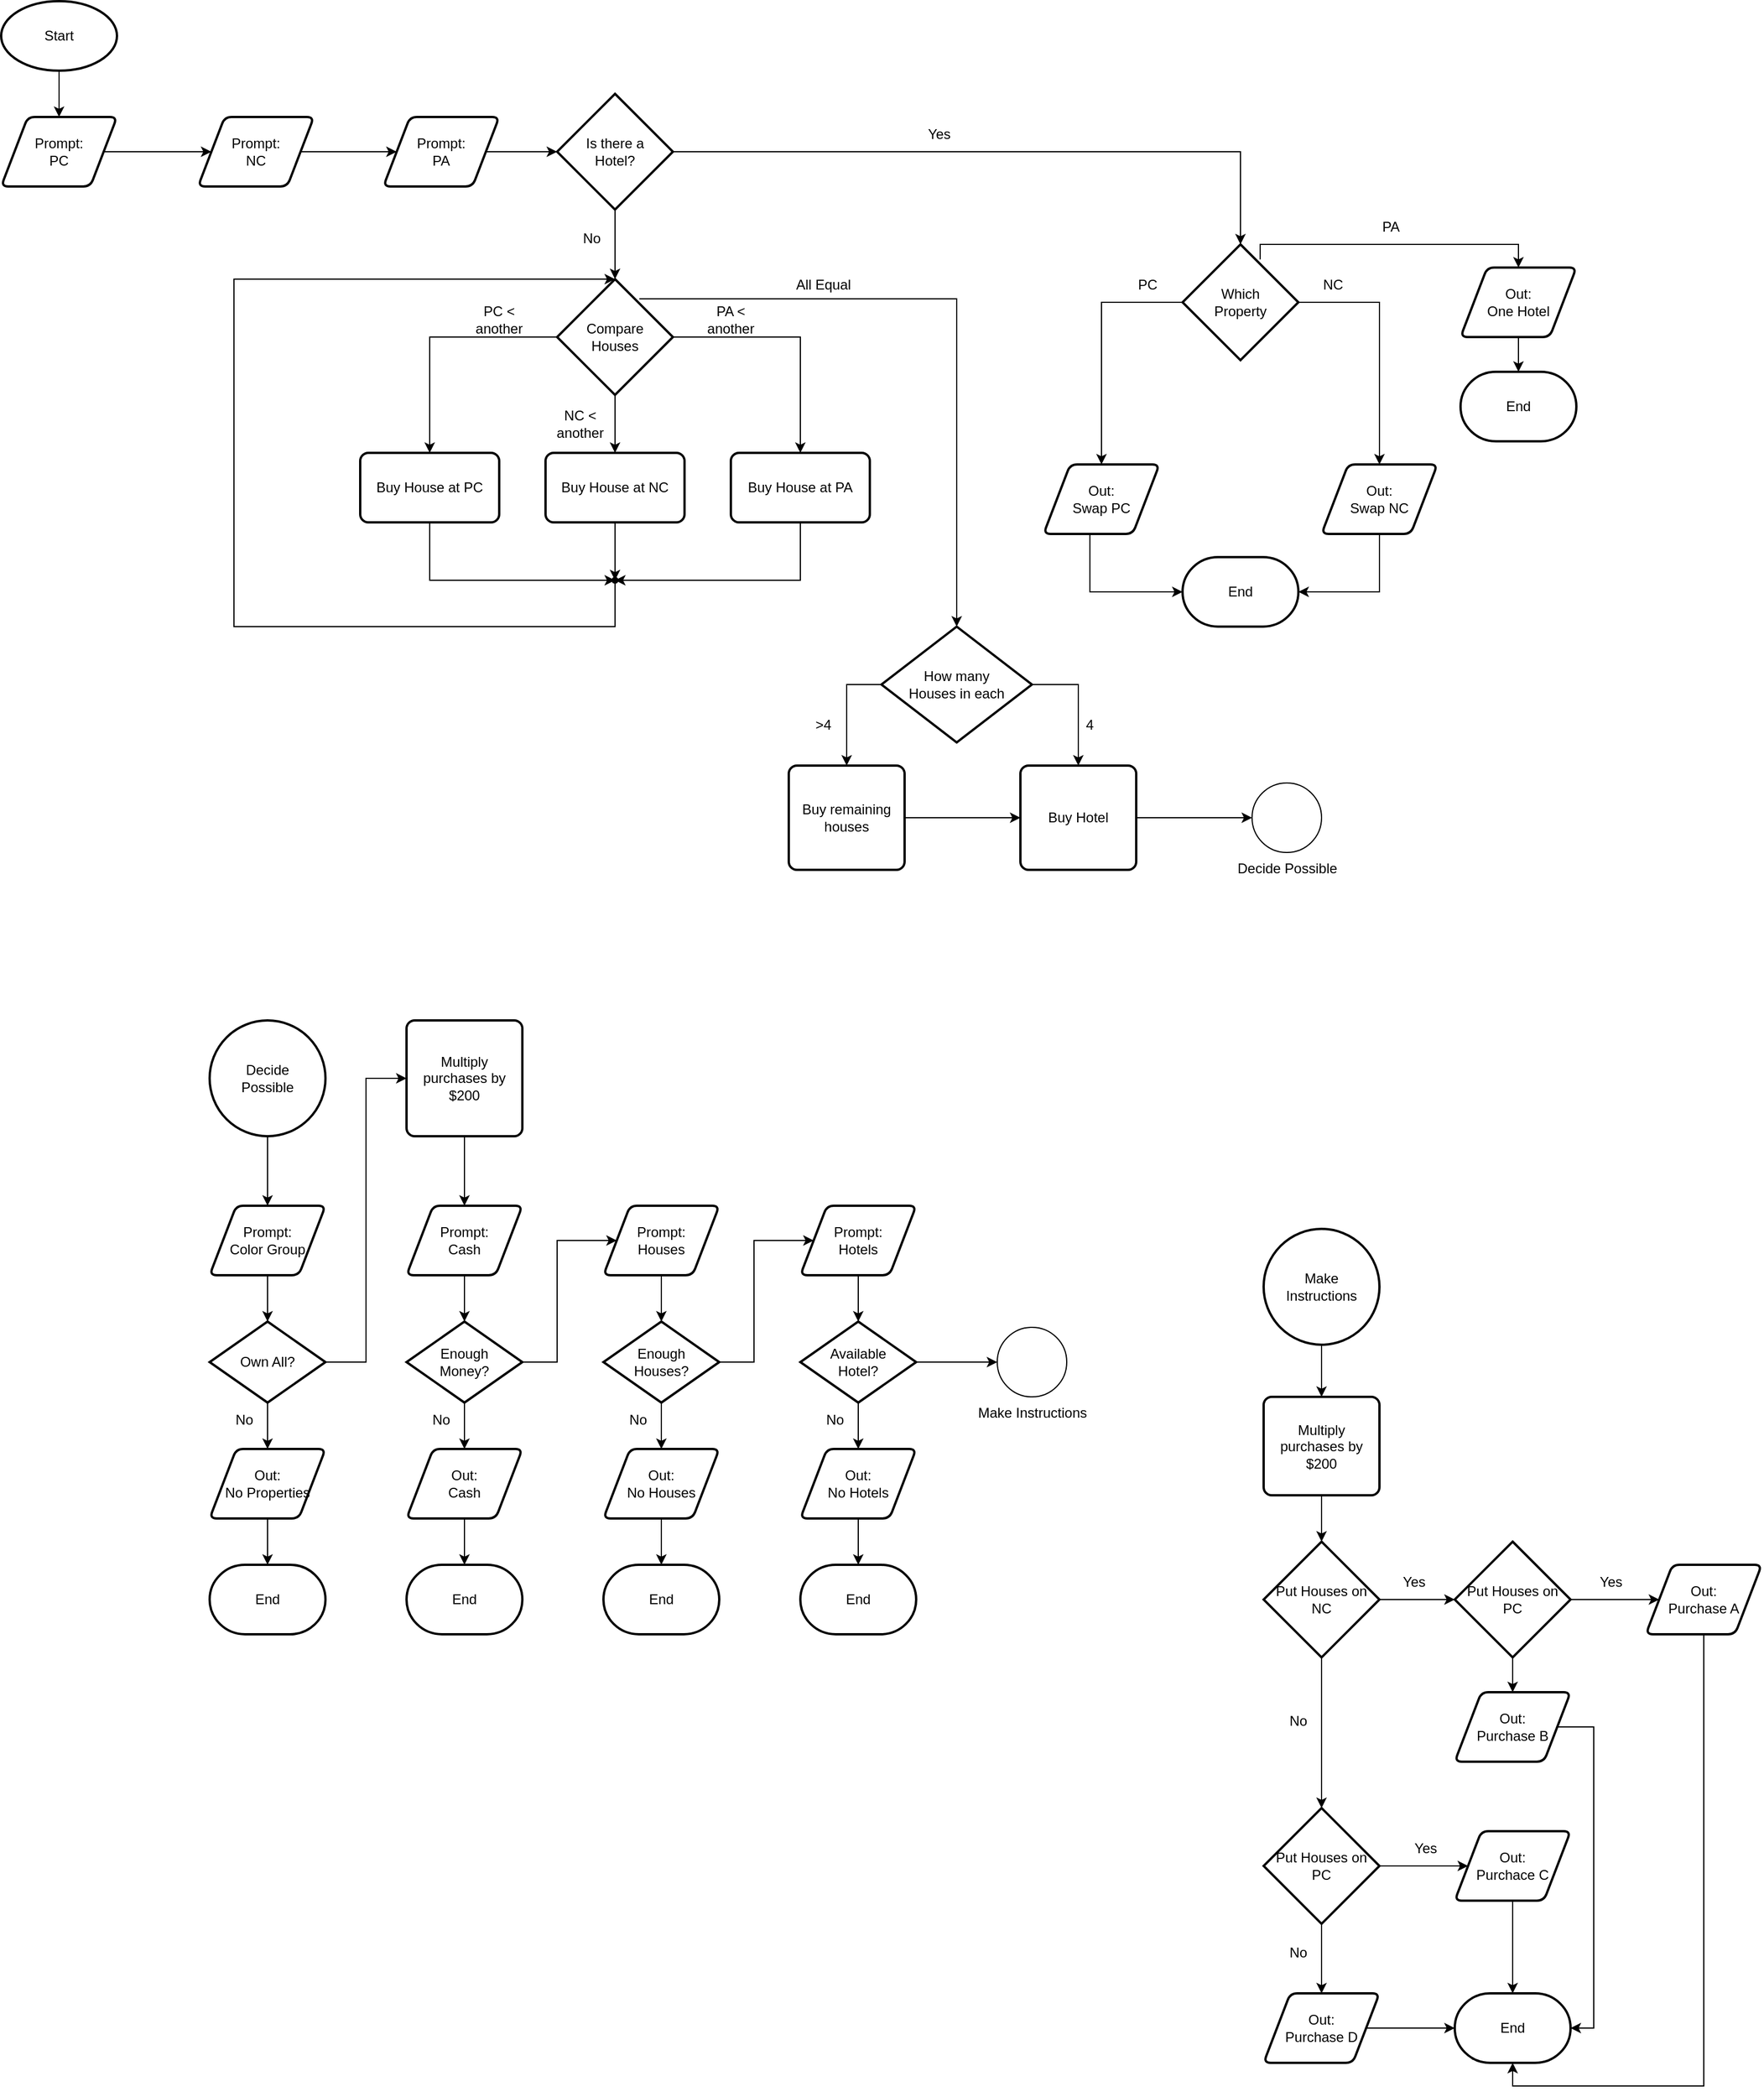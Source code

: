 <mxfile version="24.2.5" type="device">
  <diagram name="Page-1" id="NmeD6TkkV2N2jn2793JM">
    <mxGraphModel dx="1333" dy="1180" grid="1" gridSize="10" guides="1" tooltips="1" connect="1" arrows="1" fold="1" page="0" pageScale="1" pageWidth="850" pageHeight="1100" math="0" shadow="0">
      <root>
        <mxCell id="0" />
        <mxCell id="1" parent="0" />
        <mxCell id="Yyy68_MNwCi0lahhT2du-63" value="End" style="strokeWidth=2;html=1;shape=mxgraph.flowchart.terminator;whiteSpace=wrap;" vertex="1" parent="1">
          <mxGeometry x="360" y="1300" width="100" height="60" as="geometry" />
        </mxCell>
        <mxCell id="Yyy68_MNwCi0lahhT2du-65" value="" style="edgeStyle=orthogonalEdgeStyle;rounded=0;orthogonalLoop=1;jettySize=auto;html=1;" edge="1" parent="1" source="Yyy68_MNwCi0lahhT2du-64" target="Yyy68_MNwCi0lahhT2du-63">
          <mxGeometry relative="1" as="geometry" />
        </mxCell>
        <mxCell id="Yyy68_MNwCi0lahhT2du-64" value="Out:&lt;div&gt;Cash&lt;/div&gt;" style="shape=parallelogram;html=1;strokeWidth=2;perimeter=parallelogramPerimeter;whiteSpace=wrap;rounded=1;arcSize=12;size=0.23;" vertex="1" parent="1">
          <mxGeometry x="360" y="1200" width="100" height="60" as="geometry" />
        </mxCell>
        <mxCell id="Yyy68_MNwCi0lahhT2du-67" value="" style="edgeStyle=orthogonalEdgeStyle;rounded=0;orthogonalLoop=1;jettySize=auto;html=1;" edge="1" parent="1" source="Yyy68_MNwCi0lahhT2du-66" target="Yyy68_MNwCi0lahhT2du-64">
          <mxGeometry relative="1" as="geometry" />
        </mxCell>
        <mxCell id="Yyy68_MNwCi0lahhT2du-176" value="" style="edgeStyle=orthogonalEdgeStyle;rounded=0;orthogonalLoop=1;jettySize=auto;html=1;entryX=0;entryY=0.5;entryDx=0;entryDy=0;" edge="1" parent="1" source="Yyy68_MNwCi0lahhT2du-66" target="Yyy68_MNwCi0lahhT2du-75">
          <mxGeometry relative="1" as="geometry">
            <Array as="points">
              <mxPoint x="490" y="1125" />
              <mxPoint x="490" y="1020" />
            </Array>
          </mxGeometry>
        </mxCell>
        <mxCell id="Yyy68_MNwCi0lahhT2du-66" value="Enough&lt;div&gt;Money?&lt;/div&gt;" style="strokeWidth=2;html=1;shape=mxgraph.flowchart.decision;whiteSpace=wrap;" vertex="1" parent="1">
          <mxGeometry x="360" y="1090" width="100" height="70" as="geometry" />
        </mxCell>
        <mxCell id="Yyy68_MNwCi0lahhT2du-69" value="" style="edgeStyle=orthogonalEdgeStyle;rounded=0;orthogonalLoop=1;jettySize=auto;html=1;" edge="1" parent="1" source="Yyy68_MNwCi0lahhT2du-68" target="Yyy68_MNwCi0lahhT2du-66">
          <mxGeometry relative="1" as="geometry" />
        </mxCell>
        <mxCell id="Yyy68_MNwCi0lahhT2du-68" value="Prompt:&lt;div&gt;Cash&lt;/div&gt;" style="shape=parallelogram;html=1;strokeWidth=2;perimeter=parallelogramPerimeter;whiteSpace=wrap;rounded=1;arcSize=12;size=0.23;" vertex="1" parent="1">
          <mxGeometry x="360" y="990" width="100" height="60" as="geometry" />
        </mxCell>
        <mxCell id="Yyy68_MNwCi0lahhT2du-70" value="End" style="strokeWidth=2;html=1;shape=mxgraph.flowchart.terminator;whiteSpace=wrap;" vertex="1" parent="1">
          <mxGeometry x="530" y="1300" width="100" height="60" as="geometry" />
        </mxCell>
        <mxCell id="Yyy68_MNwCi0lahhT2du-72" value="" style="edgeStyle=orthogonalEdgeStyle;rounded=0;orthogonalLoop=1;jettySize=auto;html=1;" edge="1" parent="1" source="Yyy68_MNwCi0lahhT2du-71" target="Yyy68_MNwCi0lahhT2du-70">
          <mxGeometry relative="1" as="geometry" />
        </mxCell>
        <mxCell id="Yyy68_MNwCi0lahhT2du-71" value="Out:&lt;div&gt;No Houses&lt;/div&gt;" style="shape=parallelogram;html=1;strokeWidth=2;perimeter=parallelogramPerimeter;whiteSpace=wrap;rounded=1;arcSize=12;size=0.23;" vertex="1" parent="1">
          <mxGeometry x="530" y="1200" width="100" height="60" as="geometry" />
        </mxCell>
        <mxCell id="Yyy68_MNwCi0lahhT2du-74" value="" style="edgeStyle=orthogonalEdgeStyle;rounded=0;orthogonalLoop=1;jettySize=auto;html=1;" edge="1" parent="1" source="Yyy68_MNwCi0lahhT2du-73" target="Yyy68_MNwCi0lahhT2du-71">
          <mxGeometry relative="1" as="geometry" />
        </mxCell>
        <mxCell id="Yyy68_MNwCi0lahhT2du-177" value="" style="edgeStyle=orthogonalEdgeStyle;rounded=0;orthogonalLoop=1;jettySize=auto;html=1;entryX=0;entryY=0.5;entryDx=0;entryDy=0;" edge="1" parent="1" source="Yyy68_MNwCi0lahhT2du-73" target="Yyy68_MNwCi0lahhT2du-82">
          <mxGeometry relative="1" as="geometry">
            <Array as="points">
              <mxPoint x="660" y="1125" />
              <mxPoint x="660" y="1020" />
            </Array>
          </mxGeometry>
        </mxCell>
        <mxCell id="Yyy68_MNwCi0lahhT2du-73" value="Enough&lt;div&gt;Houses?&lt;/div&gt;" style="strokeWidth=2;html=1;shape=mxgraph.flowchart.decision;whiteSpace=wrap;" vertex="1" parent="1">
          <mxGeometry x="530" y="1090" width="100" height="70" as="geometry" />
        </mxCell>
        <mxCell id="Yyy68_MNwCi0lahhT2du-76" value="" style="edgeStyle=orthogonalEdgeStyle;rounded=0;orthogonalLoop=1;jettySize=auto;html=1;" edge="1" parent="1" source="Yyy68_MNwCi0lahhT2du-75" target="Yyy68_MNwCi0lahhT2du-73">
          <mxGeometry relative="1" as="geometry" />
        </mxCell>
        <mxCell id="Yyy68_MNwCi0lahhT2du-75" value="Prompt:&lt;div&gt;Houses&lt;/div&gt;" style="shape=parallelogram;html=1;strokeWidth=2;perimeter=parallelogramPerimeter;whiteSpace=wrap;rounded=1;arcSize=12;size=0.23;" vertex="1" parent="1">
          <mxGeometry x="530" y="990" width="100" height="60" as="geometry" />
        </mxCell>
        <mxCell id="Yyy68_MNwCi0lahhT2du-77" value="End" style="strokeWidth=2;html=1;shape=mxgraph.flowchart.terminator;whiteSpace=wrap;" vertex="1" parent="1">
          <mxGeometry x="700" y="1300" width="100" height="60" as="geometry" />
        </mxCell>
        <mxCell id="Yyy68_MNwCi0lahhT2du-79" value="" style="edgeStyle=orthogonalEdgeStyle;rounded=0;orthogonalLoop=1;jettySize=auto;html=1;" edge="1" parent="1" source="Yyy68_MNwCi0lahhT2du-78" target="Yyy68_MNwCi0lahhT2du-77">
          <mxGeometry relative="1" as="geometry" />
        </mxCell>
        <mxCell id="Yyy68_MNwCi0lahhT2du-78" value="Out:&lt;div&gt;No Hotels&lt;/div&gt;" style="shape=parallelogram;html=1;strokeWidth=2;perimeter=parallelogramPerimeter;whiteSpace=wrap;rounded=1;arcSize=12;size=0.23;" vertex="1" parent="1">
          <mxGeometry x="700" y="1200" width="100" height="60" as="geometry" />
        </mxCell>
        <mxCell id="Yyy68_MNwCi0lahhT2du-81" value="" style="edgeStyle=orthogonalEdgeStyle;rounded=0;orthogonalLoop=1;jettySize=auto;html=1;" edge="1" parent="1" source="Yyy68_MNwCi0lahhT2du-80" target="Yyy68_MNwCi0lahhT2du-78">
          <mxGeometry relative="1" as="geometry" />
        </mxCell>
        <mxCell id="Yyy68_MNwCi0lahhT2du-180" value="" style="edgeStyle=orthogonalEdgeStyle;rounded=0;orthogonalLoop=1;jettySize=auto;html=1;entryX=0;entryY=0.5;entryDx=0;entryDy=0;entryPerimeter=0;" edge="1" parent="1" source="Yyy68_MNwCi0lahhT2du-80" target="Yyy68_MNwCi0lahhT2du-181">
          <mxGeometry relative="1" as="geometry">
            <mxPoint x="880" y="1125" as="targetPoint" />
          </mxGeometry>
        </mxCell>
        <mxCell id="Yyy68_MNwCi0lahhT2du-80" value="Available&lt;div&gt;Hotel?&lt;/div&gt;" style="strokeWidth=2;html=1;shape=mxgraph.flowchart.decision;whiteSpace=wrap;" vertex="1" parent="1">
          <mxGeometry x="700" y="1090" width="100" height="70" as="geometry" />
        </mxCell>
        <mxCell id="Yyy68_MNwCi0lahhT2du-83" value="" style="edgeStyle=orthogonalEdgeStyle;rounded=0;orthogonalLoop=1;jettySize=auto;html=1;" edge="1" parent="1" source="Yyy68_MNwCi0lahhT2du-82" target="Yyy68_MNwCi0lahhT2du-80">
          <mxGeometry relative="1" as="geometry" />
        </mxCell>
        <mxCell id="Yyy68_MNwCi0lahhT2du-82" value="Prompt:&lt;div&gt;Hotels&lt;/div&gt;" style="shape=parallelogram;html=1;strokeWidth=2;perimeter=parallelogramPerimeter;whiteSpace=wrap;rounded=1;arcSize=12;size=0.23;" vertex="1" parent="1">
          <mxGeometry x="700" y="990" width="100" height="60" as="geometry" />
        </mxCell>
        <mxCell id="Yyy68_MNwCi0lahhT2du-88" value="" style="edgeStyle=orthogonalEdgeStyle;rounded=0;orthogonalLoop=1;jettySize=auto;html=1;" edge="1" parent="1" source="Yyy68_MNwCi0lahhT2du-84" target="Yyy68_MNwCi0lahhT2du-85">
          <mxGeometry relative="1" as="geometry" />
        </mxCell>
        <mxCell id="Yyy68_MNwCi0lahhT2du-84" value="Prompt:&lt;div&gt;PC&lt;/div&gt;" style="shape=parallelogram;html=1;strokeWidth=2;perimeter=parallelogramPerimeter;whiteSpace=wrap;rounded=1;arcSize=12;size=0.23;" vertex="1" parent="1">
          <mxGeometry x="10" y="50" width="100" height="60" as="geometry" />
        </mxCell>
        <mxCell id="Yyy68_MNwCi0lahhT2du-89" value="" style="edgeStyle=orthogonalEdgeStyle;rounded=0;orthogonalLoop=1;jettySize=auto;html=1;" edge="1" parent="1" source="Yyy68_MNwCi0lahhT2du-85" target="Yyy68_MNwCi0lahhT2du-86">
          <mxGeometry relative="1" as="geometry" />
        </mxCell>
        <mxCell id="Yyy68_MNwCi0lahhT2du-85" value="Prompt:&lt;div&gt;NC&lt;/div&gt;" style="shape=parallelogram;html=1;strokeWidth=2;perimeter=parallelogramPerimeter;whiteSpace=wrap;rounded=1;arcSize=12;size=0.23;" vertex="1" parent="1">
          <mxGeometry x="180" y="50" width="100" height="60" as="geometry" />
        </mxCell>
        <mxCell id="Yyy68_MNwCi0lahhT2du-133" value="" style="edgeStyle=orthogonalEdgeStyle;rounded=0;orthogonalLoop=1;jettySize=auto;html=1;" edge="1" parent="1" source="Yyy68_MNwCi0lahhT2du-86" target="Yyy68_MNwCi0lahhT2du-132">
          <mxGeometry relative="1" as="geometry" />
        </mxCell>
        <mxCell id="Yyy68_MNwCi0lahhT2du-86" value="Prompt:&lt;div&gt;PA&lt;/div&gt;" style="shape=parallelogram;html=1;strokeWidth=2;perimeter=parallelogramPerimeter;whiteSpace=wrap;rounded=1;arcSize=12;size=0.23;" vertex="1" parent="1">
          <mxGeometry x="340" y="50" width="100" height="60" as="geometry" />
        </mxCell>
        <mxCell id="Yyy68_MNwCi0lahhT2du-96" value="" style="edgeStyle=orthogonalEdgeStyle;rounded=0;orthogonalLoop=1;jettySize=auto;html=1;" edge="1" parent="1" source="Yyy68_MNwCi0lahhT2du-87" target="Yyy68_MNwCi0lahhT2du-91">
          <mxGeometry relative="1" as="geometry" />
        </mxCell>
        <mxCell id="Yyy68_MNwCi0lahhT2du-97" value="" style="edgeStyle=orthogonalEdgeStyle;rounded=0;orthogonalLoop=1;jettySize=auto;html=1;" edge="1" parent="1" source="Yyy68_MNwCi0lahhT2du-87" target="Yyy68_MNwCi0lahhT2du-95">
          <mxGeometry relative="1" as="geometry" />
        </mxCell>
        <mxCell id="Yyy68_MNwCi0lahhT2du-98" value="" style="edgeStyle=orthogonalEdgeStyle;rounded=0;orthogonalLoop=1;jettySize=auto;html=1;" edge="1" parent="1" source="Yyy68_MNwCi0lahhT2du-87" target="Yyy68_MNwCi0lahhT2du-94">
          <mxGeometry relative="1" as="geometry" />
        </mxCell>
        <mxCell id="Yyy68_MNwCi0lahhT2du-87" value="Compare&lt;div&gt;Houses&lt;/div&gt;" style="strokeWidth=2;html=1;shape=mxgraph.flowchart.decision;whiteSpace=wrap;" vertex="1" parent="1">
          <mxGeometry x="490" y="190" width="100" height="100" as="geometry" />
        </mxCell>
        <mxCell id="Yyy68_MNwCi0lahhT2du-103" value="" style="edgeStyle=orthogonalEdgeStyle;rounded=0;orthogonalLoop=1;jettySize=auto;html=1;entryX=0.25;entryY=0.55;entryDx=0;entryDy=0;entryPerimeter=0;" edge="1" parent="1" source="Yyy68_MNwCi0lahhT2du-91" target="Yyy68_MNwCi0lahhT2du-160">
          <mxGeometry relative="1" as="geometry">
            <mxPoint x="540" y="500" as="targetPoint" />
            <Array as="points">
              <mxPoint x="380" y="450" />
            </Array>
          </mxGeometry>
        </mxCell>
        <mxCell id="Yyy68_MNwCi0lahhT2du-91" value="Buy House at PC" style="rounded=1;whiteSpace=wrap;html=1;absoluteArcSize=1;arcSize=14;strokeWidth=2;" vertex="1" parent="1">
          <mxGeometry x="320" y="340" width="120" height="60" as="geometry" />
        </mxCell>
        <mxCell id="Yyy68_MNwCi0lahhT2du-104" value="" style="edgeStyle=orthogonalEdgeStyle;rounded=0;orthogonalLoop=1;jettySize=auto;html=1;entryX=0.5;entryY=0.7;entryDx=0;entryDy=0;entryPerimeter=0;" edge="1" parent="1" source="Yyy68_MNwCi0lahhT2du-94" target="Yyy68_MNwCi0lahhT2du-160">
          <mxGeometry relative="1" as="geometry">
            <mxPoint x="540" y="500" as="targetPoint" />
          </mxGeometry>
        </mxCell>
        <mxCell id="Yyy68_MNwCi0lahhT2du-94" value="Buy House at NC" style="rounded=1;whiteSpace=wrap;html=1;absoluteArcSize=1;arcSize=14;strokeWidth=2;" vertex="1" parent="1">
          <mxGeometry x="480" y="340" width="120" height="60" as="geometry" />
        </mxCell>
        <mxCell id="Yyy68_MNwCi0lahhT2du-105" value="" style="edgeStyle=orthogonalEdgeStyle;rounded=0;orthogonalLoop=1;jettySize=auto;html=1;entryX=0.45;entryY=0.8;entryDx=0;entryDy=0;entryPerimeter=0;" edge="1" parent="1" source="Yyy68_MNwCi0lahhT2du-160" target="Yyy68_MNwCi0lahhT2du-160">
          <mxGeometry relative="1" as="geometry">
            <mxPoint x="540" y="500" as="targetPoint" />
            <Array as="points" />
          </mxGeometry>
        </mxCell>
        <mxCell id="Yyy68_MNwCi0lahhT2du-95" value="Buy House at PA" style="rounded=1;whiteSpace=wrap;html=1;absoluteArcSize=1;arcSize=14;strokeWidth=2;" vertex="1" parent="1">
          <mxGeometry x="640" y="340" width="120" height="60" as="geometry" />
        </mxCell>
        <mxCell id="Yyy68_MNwCi0lahhT2du-99" value="PC &amp;lt; another" style="text;html=1;align=center;verticalAlign=middle;whiteSpace=wrap;rounded=0;" vertex="1" parent="1">
          <mxGeometry x="410" y="210" width="60" height="30" as="geometry" />
        </mxCell>
        <mxCell id="Yyy68_MNwCi0lahhT2du-100" value="NC &amp;lt; another" style="text;html=1;align=center;verticalAlign=middle;whiteSpace=wrap;rounded=0;" vertex="1" parent="1">
          <mxGeometry x="480" y="300" width="60" height="30" as="geometry" />
        </mxCell>
        <mxCell id="Yyy68_MNwCi0lahhT2du-101" value="PA &amp;lt; another" style="text;html=1;align=center;verticalAlign=middle;whiteSpace=wrap;rounded=0;" vertex="1" parent="1">
          <mxGeometry x="610" y="210" width="60" height="30" as="geometry" />
        </mxCell>
        <mxCell id="Yyy68_MNwCi0lahhT2du-110" value="" style="edgeStyle=orthogonalEdgeStyle;rounded=0;orthogonalLoop=1;jettySize=auto;html=1;exitX=0.71;exitY=0.17;exitDx=0;exitDy=0;exitPerimeter=0;entryX=0.5;entryY=0;entryDx=0;entryDy=0;entryPerimeter=0;" edge="1" parent="1" source="Yyy68_MNwCi0lahhT2du-87" target="Yyy68_MNwCi0lahhT2du-139">
          <mxGeometry relative="1" as="geometry">
            <mxPoint x="820" y="520" as="targetPoint" />
          </mxGeometry>
        </mxCell>
        <mxCell id="Yyy68_MNwCi0lahhT2du-112" value="" style="edgeStyle=orthogonalEdgeStyle;rounded=0;orthogonalLoop=1;jettySize=auto;html=1;" edge="1" parent="1" source="Yyy68_MNwCi0lahhT2du-109" target="Yyy68_MNwCi0lahhT2du-210">
          <mxGeometry relative="1" as="geometry">
            <mxPoint x="1210" y="300" as="targetPoint" />
          </mxGeometry>
        </mxCell>
        <mxCell id="Yyy68_MNwCi0lahhT2du-113" value="" style="edgeStyle=orthogonalEdgeStyle;rounded=0;orthogonalLoop=1;jettySize=auto;html=1;entryX=0.5;entryY=0;entryDx=0;entryDy=0;exitX=0.67;exitY=0.13;exitDx=0;exitDy=0;exitPerimeter=0;" edge="1" parent="1" source="Yyy68_MNwCi0lahhT2du-109" target="Yyy68_MNwCi0lahhT2du-116">
          <mxGeometry relative="1" as="geometry">
            <mxPoint x="890" y="300" as="targetPoint" />
            <Array as="points">
              <mxPoint x="1097" y="160" />
              <mxPoint x="1320" y="160" />
            </Array>
          </mxGeometry>
        </mxCell>
        <mxCell id="Yyy68_MNwCi0lahhT2du-124" value="" style="edgeStyle=orthogonalEdgeStyle;rounded=0;orthogonalLoop=1;jettySize=auto;html=1;entryX=0.5;entryY=0;entryDx=0;entryDy=0;" edge="1" parent="1" source="Yyy68_MNwCi0lahhT2du-109" target="Yyy68_MNwCi0lahhT2du-209">
          <mxGeometry relative="1" as="geometry">
            <mxPoint x="960" y="340" as="targetPoint" />
          </mxGeometry>
        </mxCell>
        <mxCell id="Yyy68_MNwCi0lahhT2du-109" value="Which&lt;div&gt;Property&lt;/div&gt;" style="strokeWidth=2;html=1;shape=mxgraph.flowchart.decision;whiteSpace=wrap;" vertex="1" parent="1">
          <mxGeometry x="1030" y="160" width="100" height="100" as="geometry" />
        </mxCell>
        <mxCell id="Yyy68_MNwCi0lahhT2du-111" value="All Equal" style="text;html=1;align=center;verticalAlign=middle;whiteSpace=wrap;rounded=0;" vertex="1" parent="1">
          <mxGeometry x="690" y="180" width="60" height="30" as="geometry" />
        </mxCell>
        <mxCell id="Yyy68_MNwCi0lahhT2du-118" value="" style="edgeStyle=orthogonalEdgeStyle;rounded=0;orthogonalLoop=1;jettySize=auto;html=1;" edge="1" parent="1" source="Yyy68_MNwCi0lahhT2du-116" target="Yyy68_MNwCi0lahhT2du-117">
          <mxGeometry relative="1" as="geometry" />
        </mxCell>
        <mxCell id="Yyy68_MNwCi0lahhT2du-116" value="Out:&lt;div&gt;One Hotel&lt;/div&gt;" style="shape=parallelogram;html=1;strokeWidth=2;perimeter=parallelogramPerimeter;whiteSpace=wrap;rounded=1;arcSize=12;size=0.23;" vertex="1" parent="1">
          <mxGeometry x="1270" y="180" width="100" height="60" as="geometry" />
        </mxCell>
        <mxCell id="Yyy68_MNwCi0lahhT2du-117" value="End" style="strokeWidth=2;html=1;shape=mxgraph.flowchart.terminator;whiteSpace=wrap;" vertex="1" parent="1">
          <mxGeometry x="1270" y="270" width="100" height="60" as="geometry" />
        </mxCell>
        <mxCell id="Yyy68_MNwCi0lahhT2du-119" value="PA" style="text;html=1;align=center;verticalAlign=middle;whiteSpace=wrap;rounded=0;" vertex="1" parent="1">
          <mxGeometry x="1180" y="130" width="60" height="30" as="geometry" />
        </mxCell>
        <mxCell id="Yyy68_MNwCi0lahhT2du-122" value="NC" style="text;html=1;align=center;verticalAlign=middle;whiteSpace=wrap;rounded=0;" vertex="1" parent="1">
          <mxGeometry x="1130" y="180" width="60" height="30" as="geometry" />
        </mxCell>
        <mxCell id="Yyy68_MNwCi0lahhT2du-125" value="PC" style="text;html=1;align=center;verticalAlign=middle;whiteSpace=wrap;rounded=0;" vertex="1" parent="1">
          <mxGeometry x="970" y="180" width="60" height="30" as="geometry" />
        </mxCell>
        <mxCell id="Yyy68_MNwCi0lahhT2du-126" value="Decide Possible" style="verticalLabelPosition=bottom;verticalAlign=top;html=1;shape=mxgraph.flowchart.on-page_reference;" vertex="1" parent="1">
          <mxGeometry x="1090" y="625" width="60" height="60" as="geometry" />
        </mxCell>
        <mxCell id="Yyy68_MNwCi0lahhT2du-130" value="" style="edgeStyle=orthogonalEdgeStyle;rounded=0;orthogonalLoop=1;jettySize=auto;html=1;" edge="1" parent="1" source="Yyy68_MNwCi0lahhT2du-129" target="Yyy68_MNwCi0lahhT2du-84">
          <mxGeometry relative="1" as="geometry" />
        </mxCell>
        <mxCell id="Yyy68_MNwCi0lahhT2du-129" value="Start" style="strokeWidth=2;html=1;shape=mxgraph.flowchart.start_1;whiteSpace=wrap;" vertex="1" parent="1">
          <mxGeometry x="10" y="-50" width="100" height="60" as="geometry" />
        </mxCell>
        <mxCell id="Yyy68_MNwCi0lahhT2du-134" value="" style="edgeStyle=orthogonalEdgeStyle;rounded=0;orthogonalLoop=1;jettySize=auto;html=1;" edge="1" parent="1" source="Yyy68_MNwCi0lahhT2du-132" target="Yyy68_MNwCi0lahhT2du-87">
          <mxGeometry relative="1" as="geometry" />
        </mxCell>
        <mxCell id="Yyy68_MNwCi0lahhT2du-136" value="" style="edgeStyle=orthogonalEdgeStyle;rounded=0;orthogonalLoop=1;jettySize=auto;html=1;entryX=0.5;entryY=0;entryDx=0;entryDy=0;entryPerimeter=0;" edge="1" parent="1" source="Yyy68_MNwCi0lahhT2du-132" target="Yyy68_MNwCi0lahhT2du-109">
          <mxGeometry relative="1" as="geometry">
            <mxPoint x="670" y="80" as="targetPoint" />
          </mxGeometry>
        </mxCell>
        <mxCell id="Yyy68_MNwCi0lahhT2du-132" value="Is there a&lt;div&gt;Hotel?&lt;/div&gt;" style="strokeWidth=2;html=1;shape=mxgraph.flowchart.decision;whiteSpace=wrap;" vertex="1" parent="1">
          <mxGeometry x="490" y="30" width="100" height="100" as="geometry" />
        </mxCell>
        <mxCell id="Yyy68_MNwCi0lahhT2du-135" value="No" style="text;html=1;align=center;verticalAlign=middle;whiteSpace=wrap;rounded=0;" vertex="1" parent="1">
          <mxGeometry x="490" y="140" width="60" height="30" as="geometry" />
        </mxCell>
        <mxCell id="Yyy68_MNwCi0lahhT2du-137" value="Yes" style="text;html=1;align=center;verticalAlign=middle;whiteSpace=wrap;rounded=0;" vertex="1" parent="1">
          <mxGeometry x="790" y="50" width="60" height="30" as="geometry" />
        </mxCell>
        <mxCell id="Yyy68_MNwCi0lahhT2du-141" value="" style="edgeStyle=orthogonalEdgeStyle;rounded=0;orthogonalLoop=1;jettySize=auto;html=1;entryX=0.5;entryY=0;entryDx=0;entryDy=0;" edge="1" parent="1" source="Yyy68_MNwCi0lahhT2du-139" target="Yyy68_MNwCi0lahhT2du-140">
          <mxGeometry relative="1" as="geometry">
            <mxPoint x="742" y="620" as="targetPoint" />
            <Array as="points">
              <mxPoint x="740" y="540" />
            </Array>
          </mxGeometry>
        </mxCell>
        <mxCell id="Yyy68_MNwCi0lahhT2du-145" value="" style="edgeStyle=orthogonalEdgeStyle;rounded=0;orthogonalLoop=1;jettySize=auto;html=1;entryX=0.5;entryY=0;entryDx=0;entryDy=0;" edge="1" parent="1" source="Yyy68_MNwCi0lahhT2du-139" target="Yyy68_MNwCi0lahhT2du-144">
          <mxGeometry relative="1" as="geometry">
            <mxPoint x="980" y="540" as="targetPoint" />
            <Array as="points">
              <mxPoint x="940" y="540" />
              <mxPoint x="940" y="610" />
            </Array>
          </mxGeometry>
        </mxCell>
        <mxCell id="Yyy68_MNwCi0lahhT2du-139" value="How many&lt;div&gt;Houses in each&lt;/div&gt;" style="strokeWidth=2;html=1;shape=mxgraph.flowchart.decision;whiteSpace=wrap;" vertex="1" parent="1">
          <mxGeometry x="770" y="490" width="130" height="100" as="geometry" />
        </mxCell>
        <mxCell id="Yyy68_MNwCi0lahhT2du-147" value="" style="edgeStyle=orthogonalEdgeStyle;rounded=0;orthogonalLoop=1;jettySize=auto;html=1;" edge="1" parent="1" source="Yyy68_MNwCi0lahhT2du-140" target="Yyy68_MNwCi0lahhT2du-144">
          <mxGeometry relative="1" as="geometry" />
        </mxCell>
        <mxCell id="Yyy68_MNwCi0lahhT2du-140" value="Buy remaining houses" style="rounded=1;whiteSpace=wrap;html=1;absoluteArcSize=1;arcSize=14;strokeWidth=2;" vertex="1" parent="1">
          <mxGeometry x="690" y="610" width="100" height="90" as="geometry" />
        </mxCell>
        <mxCell id="Yyy68_MNwCi0lahhT2du-143" value="&amp;gt;4" style="text;html=1;align=center;verticalAlign=middle;whiteSpace=wrap;rounded=0;" vertex="1" parent="1">
          <mxGeometry x="690" y="560" width="60" height="30" as="geometry" />
        </mxCell>
        <mxCell id="Yyy68_MNwCi0lahhT2du-148" value="" style="edgeStyle=orthogonalEdgeStyle;rounded=0;orthogonalLoop=1;jettySize=auto;html=1;entryX=0;entryY=0.5;entryDx=0;entryDy=0;entryPerimeter=0;" edge="1" parent="1" source="Yyy68_MNwCi0lahhT2du-144" target="Yyy68_MNwCi0lahhT2du-126">
          <mxGeometry relative="1" as="geometry">
            <mxPoint x="1050" y="655" as="targetPoint" />
          </mxGeometry>
        </mxCell>
        <mxCell id="Yyy68_MNwCi0lahhT2du-144" value="Buy Hotel" style="rounded=1;whiteSpace=wrap;html=1;absoluteArcSize=1;arcSize=14;strokeWidth=2;" vertex="1" parent="1">
          <mxGeometry x="890" y="610" width="100" height="90" as="geometry" />
        </mxCell>
        <mxCell id="Yyy68_MNwCi0lahhT2du-146" value="4" style="text;html=1;align=center;verticalAlign=middle;whiteSpace=wrap;rounded=0;" vertex="1" parent="1">
          <mxGeometry x="920" y="560" width="60" height="30" as="geometry" />
        </mxCell>
        <mxCell id="Yyy68_MNwCi0lahhT2du-159" value="" style="edgeStyle=orthogonalEdgeStyle;rounded=0;orthogonalLoop=1;jettySize=auto;html=1;entryDx=0;entryDy=0;entryPerimeter=0;" edge="1" parent="1" source="Yyy68_MNwCi0lahhT2du-95" target="Yyy68_MNwCi0lahhT2du-160">
          <mxGeometry relative="1" as="geometry">
            <mxPoint x="540" y="490" as="targetPoint" />
            <mxPoint x="700" y="400" as="sourcePoint" />
            <Array as="points">
              <mxPoint x="700" y="450" />
            </Array>
          </mxGeometry>
        </mxCell>
        <mxCell id="Yyy68_MNwCi0lahhT2du-161" value="" style="edgeStyle=orthogonalEdgeStyle;rounded=0;orthogonalLoop=1;jettySize=auto;html=1;" edge="1" parent="1" source="Yyy68_MNwCi0lahhT2du-160">
          <mxGeometry relative="1" as="geometry">
            <mxPoint x="540" y="190" as="targetPoint" />
            <Array as="points">
              <mxPoint x="540" y="490" />
              <mxPoint x="211" y="490" />
            </Array>
          </mxGeometry>
        </mxCell>
        <mxCell id="Yyy68_MNwCi0lahhT2du-160" value="" style="shape=waypoint;sketch=0;fillStyle=solid;size=6;pointerEvents=1;points=[];fillColor=none;resizable=0;rotatable=0;perimeter=centerPerimeter;snapToPoint=1;" vertex="1" parent="1">
          <mxGeometry x="530" y="440" width="20" height="20" as="geometry" />
        </mxCell>
        <mxCell id="Yyy68_MNwCi0lahhT2du-165" value="" style="edgeStyle=orthogonalEdgeStyle;rounded=0;orthogonalLoop=1;jettySize=auto;html=1;" edge="1" parent="1" source="Yyy68_MNwCi0lahhT2du-162" target="Yyy68_MNwCi0lahhT2du-163">
          <mxGeometry relative="1" as="geometry" />
        </mxCell>
        <mxCell id="Yyy68_MNwCi0lahhT2du-162" value="Prompt:&lt;div&gt;Color Group&lt;/div&gt;" style="shape=parallelogram;html=1;strokeWidth=2;perimeter=parallelogramPerimeter;whiteSpace=wrap;rounded=1;arcSize=12;size=0.23;" vertex="1" parent="1">
          <mxGeometry x="190" y="990" width="100" height="60" as="geometry" />
        </mxCell>
        <mxCell id="Yyy68_MNwCi0lahhT2du-166" value="" style="edgeStyle=orthogonalEdgeStyle;rounded=0;orthogonalLoop=1;jettySize=auto;html=1;" edge="1" parent="1" source="Yyy68_MNwCi0lahhT2du-163" target="Yyy68_MNwCi0lahhT2du-164">
          <mxGeometry relative="1" as="geometry" />
        </mxCell>
        <mxCell id="Yyy68_MNwCi0lahhT2du-175" value="" style="edgeStyle=orthogonalEdgeStyle;rounded=0;orthogonalLoop=1;jettySize=auto;html=1;entryX=0;entryY=0.5;entryDx=0;entryDy=0;" edge="1" parent="1" source="Yyy68_MNwCi0lahhT2du-163" target="Yyy68_MNwCi0lahhT2du-169">
          <mxGeometry relative="1" as="geometry" />
        </mxCell>
        <mxCell id="Yyy68_MNwCi0lahhT2du-163" value="Own All?" style="strokeWidth=2;html=1;shape=mxgraph.flowchart.decision;whiteSpace=wrap;" vertex="1" parent="1">
          <mxGeometry x="190" y="1090" width="100" height="70" as="geometry" />
        </mxCell>
        <mxCell id="Yyy68_MNwCi0lahhT2du-168" value="" style="edgeStyle=orthogonalEdgeStyle;rounded=0;orthogonalLoop=1;jettySize=auto;html=1;" edge="1" parent="1" source="Yyy68_MNwCi0lahhT2du-164" target="Yyy68_MNwCi0lahhT2du-167">
          <mxGeometry relative="1" as="geometry" />
        </mxCell>
        <mxCell id="Yyy68_MNwCi0lahhT2du-164" value="Out:&lt;div&gt;No Properties&lt;/div&gt;" style="shape=parallelogram;html=1;strokeWidth=2;perimeter=parallelogramPerimeter;whiteSpace=wrap;rounded=1;arcSize=12;size=0.23;" vertex="1" parent="1">
          <mxGeometry x="190" y="1200" width="100" height="60" as="geometry" />
        </mxCell>
        <mxCell id="Yyy68_MNwCi0lahhT2du-167" value="End" style="strokeWidth=2;html=1;shape=mxgraph.flowchart.terminator;whiteSpace=wrap;" vertex="1" parent="1">
          <mxGeometry x="190" y="1300" width="100" height="60" as="geometry" />
        </mxCell>
        <mxCell id="Yyy68_MNwCi0lahhT2du-170" value="" style="edgeStyle=orthogonalEdgeStyle;rounded=0;orthogonalLoop=1;jettySize=auto;html=1;entryX=0.5;entryY=0;entryDx=0;entryDy=0;" edge="1" parent="1" source="Yyy68_MNwCi0lahhT2du-169" target="Yyy68_MNwCi0lahhT2du-68">
          <mxGeometry relative="1" as="geometry">
            <mxPoint x="410" y="960" as="targetPoint" />
          </mxGeometry>
        </mxCell>
        <mxCell id="Yyy68_MNwCi0lahhT2du-169" value="Multiply purchases by $200" style="rounded=1;whiteSpace=wrap;html=1;absoluteArcSize=1;arcSize=14;strokeWidth=2;" vertex="1" parent="1">
          <mxGeometry x="360" y="830" width="100" height="100" as="geometry" />
        </mxCell>
        <mxCell id="Yyy68_MNwCi0lahhT2du-171" value="No" style="text;html=1;align=center;verticalAlign=middle;whiteSpace=wrap;rounded=0;" vertex="1" parent="1">
          <mxGeometry x="190" y="1160" width="60" height="30" as="geometry" />
        </mxCell>
        <mxCell id="Yyy68_MNwCi0lahhT2du-172" value="No" style="text;html=1;align=center;verticalAlign=middle;whiteSpace=wrap;rounded=0;" vertex="1" parent="1">
          <mxGeometry x="360" y="1160" width="60" height="30" as="geometry" />
        </mxCell>
        <mxCell id="Yyy68_MNwCi0lahhT2du-173" value="No" style="text;html=1;align=center;verticalAlign=middle;whiteSpace=wrap;rounded=0;" vertex="1" parent="1">
          <mxGeometry x="530" y="1160" width="60" height="30" as="geometry" />
        </mxCell>
        <mxCell id="Yyy68_MNwCi0lahhT2du-174" value="No" style="text;html=1;align=center;verticalAlign=middle;whiteSpace=wrap;rounded=0;" vertex="1" parent="1">
          <mxGeometry x="700" y="1160" width="60" height="30" as="geometry" />
        </mxCell>
        <mxCell id="Yyy68_MNwCi0lahhT2du-179" value="" style="edgeStyle=orthogonalEdgeStyle;rounded=0;orthogonalLoop=1;jettySize=auto;html=1;" edge="1" parent="1" source="Yyy68_MNwCi0lahhT2du-178" target="Yyy68_MNwCi0lahhT2du-162">
          <mxGeometry relative="1" as="geometry" />
        </mxCell>
        <mxCell id="Yyy68_MNwCi0lahhT2du-178" value="Decide&lt;div&gt;Possible&lt;/div&gt;" style="strokeWidth=2;html=1;shape=mxgraph.flowchart.start_2;whiteSpace=wrap;" vertex="1" parent="1">
          <mxGeometry x="190" y="830" width="100" height="100" as="geometry" />
        </mxCell>
        <mxCell id="Yyy68_MNwCi0lahhT2du-181" value="Make Instructions" style="verticalLabelPosition=bottom;verticalAlign=top;html=1;shape=mxgraph.flowchart.on-page_reference;" vertex="1" parent="1">
          <mxGeometry x="870" y="1095" width="60" height="60" as="geometry" />
        </mxCell>
        <mxCell id="Yyy68_MNwCi0lahhT2du-184" value="" style="edgeStyle=orthogonalEdgeStyle;rounded=0;orthogonalLoop=1;jettySize=auto;html=1;" edge="1" parent="1" source="Yyy68_MNwCi0lahhT2du-182" target="Yyy68_MNwCi0lahhT2du-183">
          <mxGeometry relative="1" as="geometry" />
        </mxCell>
        <mxCell id="Yyy68_MNwCi0lahhT2du-182" value="Make&lt;div&gt;Instructions&lt;/div&gt;" style="strokeWidth=2;html=1;shape=mxgraph.flowchart.start_2;whiteSpace=wrap;" vertex="1" parent="1">
          <mxGeometry x="1100" y="1010" width="100" height="100" as="geometry" />
        </mxCell>
        <mxCell id="Yyy68_MNwCi0lahhT2du-186" value="" style="edgeStyle=orthogonalEdgeStyle;rounded=0;orthogonalLoop=1;jettySize=auto;html=1;" edge="1" parent="1" source="Yyy68_MNwCi0lahhT2du-183" target="Yyy68_MNwCi0lahhT2du-185">
          <mxGeometry relative="1" as="geometry" />
        </mxCell>
        <mxCell id="Yyy68_MNwCi0lahhT2du-183" value="Multiply purchases by $200" style="rounded=1;whiteSpace=wrap;html=1;absoluteArcSize=1;arcSize=14;strokeWidth=2;" vertex="1" parent="1">
          <mxGeometry x="1100" y="1155" width="100" height="85" as="geometry" />
        </mxCell>
        <mxCell id="Yyy68_MNwCi0lahhT2du-188" value="" style="edgeStyle=orthogonalEdgeStyle;rounded=0;orthogonalLoop=1;jettySize=auto;html=1;" edge="1" parent="1" source="Yyy68_MNwCi0lahhT2du-185" target="Yyy68_MNwCi0lahhT2du-187">
          <mxGeometry relative="1" as="geometry" />
        </mxCell>
        <mxCell id="Yyy68_MNwCi0lahhT2du-196" value="" style="edgeStyle=orthogonalEdgeStyle;rounded=0;orthogonalLoop=1;jettySize=auto;html=1;entryX=0.5;entryY=0;entryDx=0;entryDy=0;entryPerimeter=0;" edge="1" parent="1" source="Yyy68_MNwCi0lahhT2du-185" target="Yyy68_MNwCi0lahhT2du-195">
          <mxGeometry relative="1" as="geometry">
            <mxPoint x="1150" y="1460" as="targetPoint" />
          </mxGeometry>
        </mxCell>
        <mxCell id="Yyy68_MNwCi0lahhT2du-185" value="Put Houses on NC" style="strokeWidth=2;html=1;shape=mxgraph.flowchart.decision;whiteSpace=wrap;" vertex="1" parent="1">
          <mxGeometry x="1100" y="1280" width="100" height="100" as="geometry" />
        </mxCell>
        <mxCell id="Yyy68_MNwCi0lahhT2du-190" value="" style="edgeStyle=orthogonalEdgeStyle;rounded=0;orthogonalLoop=1;jettySize=auto;html=1;" edge="1" parent="1" source="Yyy68_MNwCi0lahhT2du-187" target="Yyy68_MNwCi0lahhT2du-189">
          <mxGeometry relative="1" as="geometry" />
        </mxCell>
        <mxCell id="Yyy68_MNwCi0lahhT2du-194" value="" style="edgeStyle=orthogonalEdgeStyle;rounded=0;orthogonalLoop=1;jettySize=auto;html=1;" edge="1" parent="1" source="Yyy68_MNwCi0lahhT2du-187" target="Yyy68_MNwCi0lahhT2du-193">
          <mxGeometry relative="1" as="geometry" />
        </mxCell>
        <mxCell id="Yyy68_MNwCi0lahhT2du-187" value="Put Houses on PC" style="strokeWidth=2;html=1;shape=mxgraph.flowchart.decision;whiteSpace=wrap;" vertex="1" parent="1">
          <mxGeometry x="1265" y="1280" width="100" height="100" as="geometry" />
        </mxCell>
        <mxCell id="Yyy68_MNwCi0lahhT2du-208" value="" style="edgeStyle=orthogonalEdgeStyle;rounded=0;orthogonalLoop=1;jettySize=auto;html=1;entryX=0.5;entryY=1;entryDx=0;entryDy=0;entryPerimeter=0;" edge="1" parent="1" source="Yyy68_MNwCi0lahhT2du-189" target="Yyy68_MNwCi0lahhT2du-204">
          <mxGeometry relative="1" as="geometry">
            <mxPoint x="1480" y="1440" as="targetPoint" />
            <Array as="points">
              <mxPoint x="1480" y="1750" />
              <mxPoint x="1315" y="1750" />
            </Array>
          </mxGeometry>
        </mxCell>
        <mxCell id="Yyy68_MNwCi0lahhT2du-189" value="Out:&lt;div&gt;Purchase A&lt;/div&gt;" style="shape=parallelogram;html=1;strokeWidth=2;perimeter=parallelogramPerimeter;whiteSpace=wrap;rounded=1;arcSize=12;size=0.23;" vertex="1" parent="1">
          <mxGeometry x="1430" y="1300" width="100" height="60" as="geometry" />
        </mxCell>
        <mxCell id="Yyy68_MNwCi0lahhT2du-191" value="Yes" style="text;html=1;align=center;verticalAlign=middle;whiteSpace=wrap;rounded=0;" vertex="1" parent="1">
          <mxGeometry x="1200" y="1300" width="60" height="30" as="geometry" />
        </mxCell>
        <mxCell id="Yyy68_MNwCi0lahhT2du-192" value="Yes" style="text;html=1;align=center;verticalAlign=middle;whiteSpace=wrap;rounded=0;" vertex="1" parent="1">
          <mxGeometry x="1370" y="1300" width="60" height="30" as="geometry" />
        </mxCell>
        <mxCell id="Yyy68_MNwCi0lahhT2du-207" value="" style="edgeStyle=orthogonalEdgeStyle;rounded=0;orthogonalLoop=1;jettySize=auto;html=1;entryX=1;entryY=0.5;entryDx=0;entryDy=0;entryPerimeter=0;" edge="1" parent="1" source="Yyy68_MNwCi0lahhT2du-193" target="Yyy68_MNwCi0lahhT2du-204">
          <mxGeometry relative="1" as="geometry">
            <mxPoint x="1445" y="1440" as="targetPoint" />
            <Array as="points">
              <mxPoint x="1385" y="1440" />
              <mxPoint x="1385" y="1700" />
            </Array>
          </mxGeometry>
        </mxCell>
        <mxCell id="Yyy68_MNwCi0lahhT2du-193" value="Out:&lt;div&gt;Purchase B&lt;/div&gt;" style="shape=parallelogram;html=1;strokeWidth=2;perimeter=parallelogramPerimeter;whiteSpace=wrap;rounded=1;arcSize=12;size=0.23;" vertex="1" parent="1">
          <mxGeometry x="1265" y="1410" width="100" height="60" as="geometry" />
        </mxCell>
        <mxCell id="Yyy68_MNwCi0lahhT2du-198" value="" style="edgeStyle=orthogonalEdgeStyle;rounded=0;orthogonalLoop=1;jettySize=auto;html=1;" edge="1" parent="1" source="Yyy68_MNwCi0lahhT2du-195" target="Yyy68_MNwCi0lahhT2du-197">
          <mxGeometry relative="1" as="geometry" />
        </mxCell>
        <mxCell id="Yyy68_MNwCi0lahhT2du-200" value="" style="edgeStyle=orthogonalEdgeStyle;rounded=0;orthogonalLoop=1;jettySize=auto;html=1;" edge="1" parent="1" source="Yyy68_MNwCi0lahhT2du-195" target="Yyy68_MNwCi0lahhT2du-199">
          <mxGeometry relative="1" as="geometry" />
        </mxCell>
        <mxCell id="Yyy68_MNwCi0lahhT2du-195" value="Put Houses on PC" style="strokeWidth=2;html=1;shape=mxgraph.flowchart.decision;whiteSpace=wrap;" vertex="1" parent="1">
          <mxGeometry x="1100" y="1510" width="100" height="100" as="geometry" />
        </mxCell>
        <mxCell id="Yyy68_MNwCi0lahhT2du-205" value="" style="edgeStyle=orthogonalEdgeStyle;rounded=0;orthogonalLoop=1;jettySize=auto;html=1;" edge="1" parent="1" source="Yyy68_MNwCi0lahhT2du-197" target="Yyy68_MNwCi0lahhT2du-204">
          <mxGeometry relative="1" as="geometry" />
        </mxCell>
        <mxCell id="Yyy68_MNwCi0lahhT2du-197" value="Out:&lt;div&gt;Purchace C&lt;/div&gt;" style="shape=parallelogram;html=1;strokeWidth=2;perimeter=parallelogramPerimeter;whiteSpace=wrap;rounded=1;arcSize=12;size=0.23;" vertex="1" parent="1">
          <mxGeometry x="1265" y="1530" width="100" height="60" as="geometry" />
        </mxCell>
        <mxCell id="Yyy68_MNwCi0lahhT2du-206" value="" style="edgeStyle=orthogonalEdgeStyle;rounded=0;orthogonalLoop=1;jettySize=auto;html=1;" edge="1" parent="1" source="Yyy68_MNwCi0lahhT2du-199" target="Yyy68_MNwCi0lahhT2du-204">
          <mxGeometry relative="1" as="geometry" />
        </mxCell>
        <mxCell id="Yyy68_MNwCi0lahhT2du-199" value="Out:&lt;div&gt;Purchase D&lt;/div&gt;" style="shape=parallelogram;html=1;strokeWidth=2;perimeter=parallelogramPerimeter;whiteSpace=wrap;rounded=1;arcSize=12;size=0.23;" vertex="1" parent="1">
          <mxGeometry x="1100" y="1670" width="100" height="60" as="geometry" />
        </mxCell>
        <mxCell id="Yyy68_MNwCi0lahhT2du-201" value="Yes" style="text;html=1;align=center;verticalAlign=middle;whiteSpace=wrap;rounded=0;" vertex="1" parent="1">
          <mxGeometry x="1210" y="1530" width="60" height="30" as="geometry" />
        </mxCell>
        <mxCell id="Yyy68_MNwCi0lahhT2du-202" value="No" style="text;html=1;align=center;verticalAlign=middle;whiteSpace=wrap;rounded=0;" vertex="1" parent="1">
          <mxGeometry x="1100" y="1420" width="60" height="30" as="geometry" />
        </mxCell>
        <mxCell id="Yyy68_MNwCi0lahhT2du-203" value="No" style="text;html=1;align=center;verticalAlign=middle;whiteSpace=wrap;rounded=0;" vertex="1" parent="1">
          <mxGeometry x="1100" y="1620" width="60" height="30" as="geometry" />
        </mxCell>
        <mxCell id="Yyy68_MNwCi0lahhT2du-204" value="End" style="strokeWidth=2;html=1;shape=mxgraph.flowchart.terminator;whiteSpace=wrap;" vertex="1" parent="1">
          <mxGeometry x="1265" y="1670" width="100" height="60" as="geometry" />
        </mxCell>
        <mxCell id="Yyy68_MNwCi0lahhT2du-212" value="" style="edgeStyle=orthogonalEdgeStyle;rounded=0;orthogonalLoop=1;jettySize=auto;html=1;entryX=0;entryY=0.5;entryDx=0;entryDy=0;entryPerimeter=0;" edge="1" parent="1" source="Yyy68_MNwCi0lahhT2du-209" target="Yyy68_MNwCi0lahhT2du-211">
          <mxGeometry relative="1" as="geometry">
            <mxPoint x="960" y="490" as="targetPoint" />
            <Array as="points">
              <mxPoint x="950" y="460" />
            </Array>
          </mxGeometry>
        </mxCell>
        <mxCell id="Yyy68_MNwCi0lahhT2du-209" value="Out:&lt;div&gt;Swap PC&lt;/div&gt;" style="shape=parallelogram;html=1;strokeWidth=2;perimeter=parallelogramPerimeter;whiteSpace=wrap;rounded=1;arcSize=12;size=0.23;" vertex="1" parent="1">
          <mxGeometry x="910" y="350" width="100" height="60" as="geometry" />
        </mxCell>
        <mxCell id="Yyy68_MNwCi0lahhT2du-213" value="" style="edgeStyle=orthogonalEdgeStyle;rounded=0;orthogonalLoop=1;jettySize=auto;html=1;entryX=1;entryY=0.5;entryDx=0;entryDy=0;entryPerimeter=0;" edge="1" parent="1" source="Yyy68_MNwCi0lahhT2du-210" target="Yyy68_MNwCi0lahhT2du-211">
          <mxGeometry relative="1" as="geometry">
            <mxPoint x="1200" y="490" as="targetPoint" />
            <Array as="points">
              <mxPoint x="1200" y="460" />
            </Array>
          </mxGeometry>
        </mxCell>
        <mxCell id="Yyy68_MNwCi0lahhT2du-210" value="Out:&lt;div&gt;Swap NC&lt;/div&gt;" style="shape=parallelogram;html=1;strokeWidth=2;perimeter=parallelogramPerimeter;whiteSpace=wrap;rounded=1;arcSize=12;size=0.23;" vertex="1" parent="1">
          <mxGeometry x="1150" y="350" width="100" height="60" as="geometry" />
        </mxCell>
        <mxCell id="Yyy68_MNwCi0lahhT2du-211" value="End" style="strokeWidth=2;html=1;shape=mxgraph.flowchart.terminator;whiteSpace=wrap;" vertex="1" parent="1">
          <mxGeometry x="1030" y="430" width="100" height="60" as="geometry" />
        </mxCell>
      </root>
    </mxGraphModel>
  </diagram>
</mxfile>
